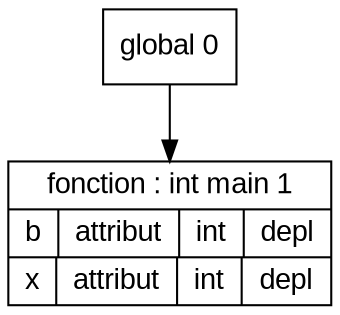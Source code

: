 digraph "tds"{

	node [fontname="Arial"];

	N1 [shape=record label="{ fonction : int main 1
	| { b | attribut | int | depl }
	| { x | attribut | int | depl }
	}"];

	N0 [shape=record label="{ global 0
	}"];


	N0 -> N1; 
}
